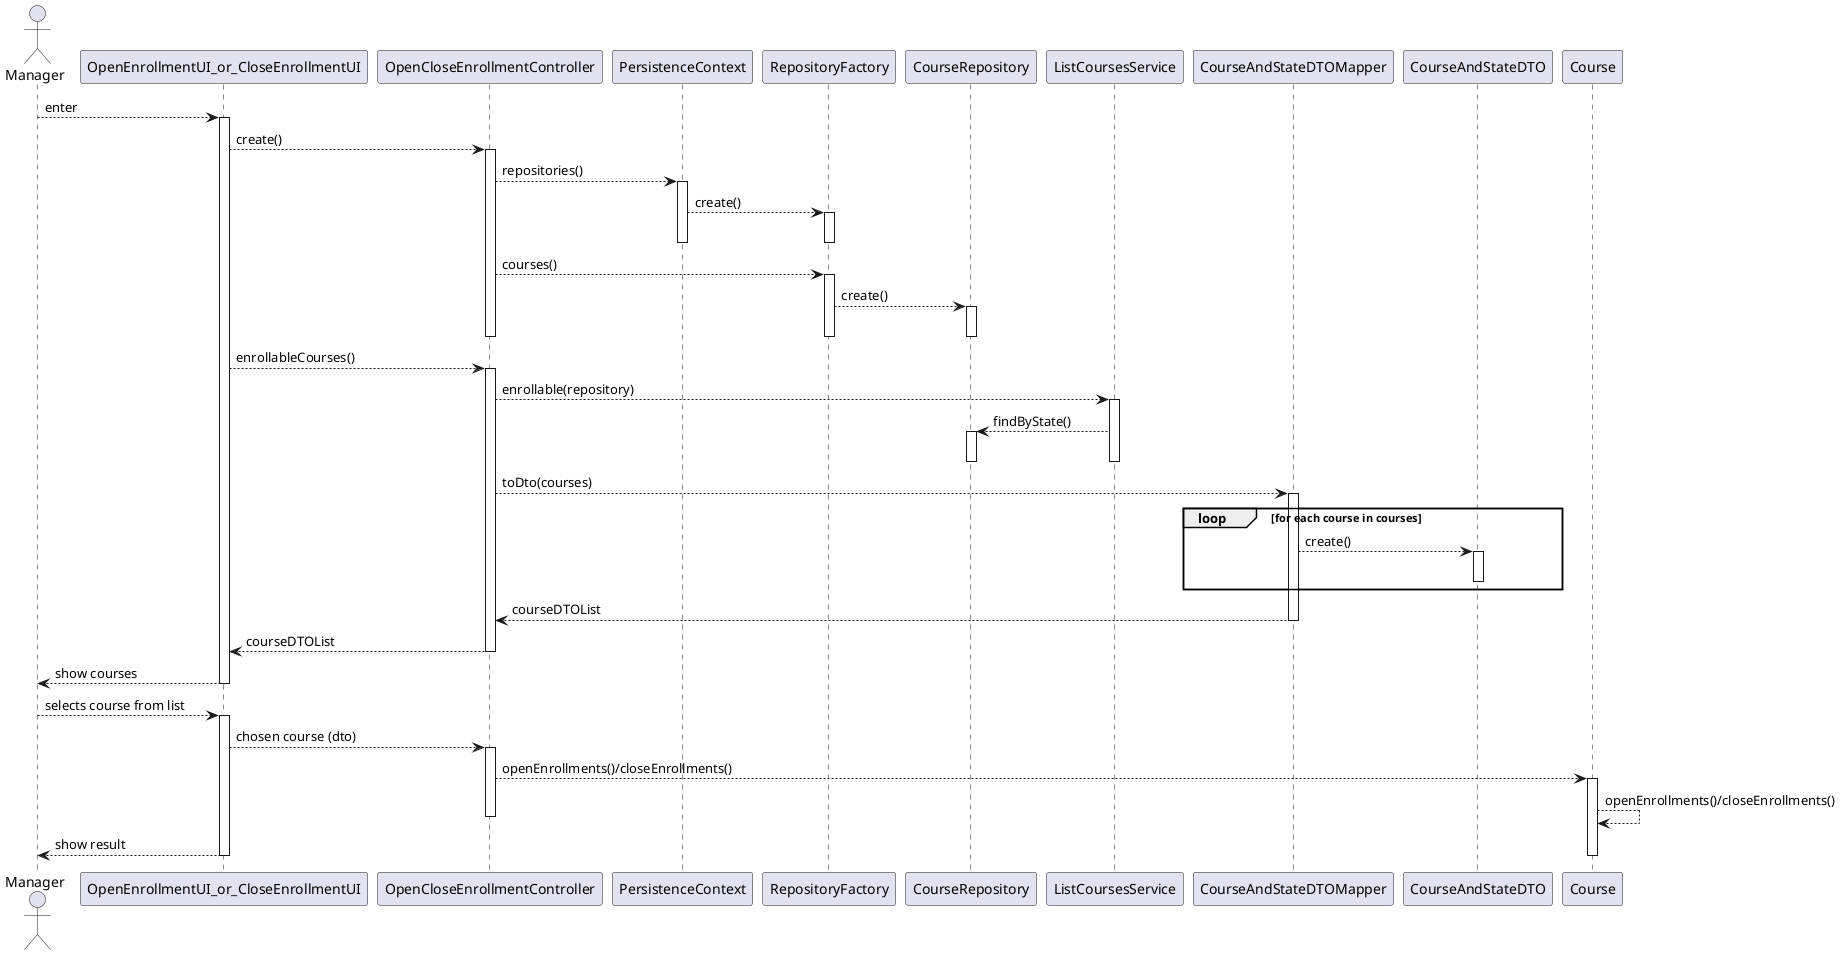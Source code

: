 @startuml

actor Manager as user
participant OpenEnrollmentUI_or_CloseEnrollmentUI as ui
participant OpenCloseEnrollmentController as ctrl

participant PersistenceContext as ctx
participant RepositoryFactory as rep_fac
participant CourseRepository as repo

participant ListCoursesService as svc

participant CourseAndStateDTOMapper as mapper
participant CourseAndStateDTO as dto

participant Course as course

user --> ui: enter

activate ui
    ui --> ctrl: create()
    activate ctrl
        ctrl --> ctx: repositories()
        activate ctx
            ctx --> rep_fac: create()
            activate rep_fac
            deactivate rep_fac
        deactivate ctx

        ctrl --> rep_fac: courses()
        activate rep_fac
            rep_fac --> repo: create()
            activate repo
            deactivate repo
        deactivate rep_fac
    deactivate ctrl


    ui --> ctrl: enrollableCourses()
    activate ctrl
        ctrl --> svc: enrollable(repository)
        activate svc
            svc --> repo: findByState()
            activate repo
            deactivate repo
        deactivate svc

        ctrl --> mapper: toDto(courses)
        activate mapper
            loop for each course in courses
                mapper --> dto: create()
                activate dto
                deactivate dto
            end loop
            mapper --> ctrl: courseDTOList
        deactivate mapper

        ctrl --> ui: courseDTOList
    deactivate ctrl

    ui --> user: show courses
deactivate ui

user --> ui: selects course from list
activate ui
    ui --> ctrl: chosen course (dto)
    activate ctrl
        ctrl --> course: openEnrollments()/closeEnrollments()

        activate course
            course --> course: openEnrollments()/closeEnrollments()

    deactivate ctrl


    ui --> user: show result
    deactivate course
deactivate ui

@enduml

